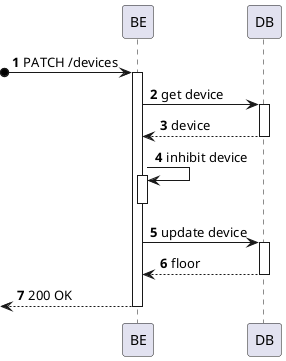 @startuml process-view
autonumber
participant BE as "BE"
participant DB as "DB"

?o-> BE :  PATCH /devices
activate BE

BE -> DB : get device
activate DB
DB --> BE : device
deactivate DB

BE -> BE : inhibit device
activate BE
deactivate BE
BE -> DB : update device
activate DB
DB --> BE : floor
deactivate DB

<-- BE : 200 OK
deactivate BE

@enduml
